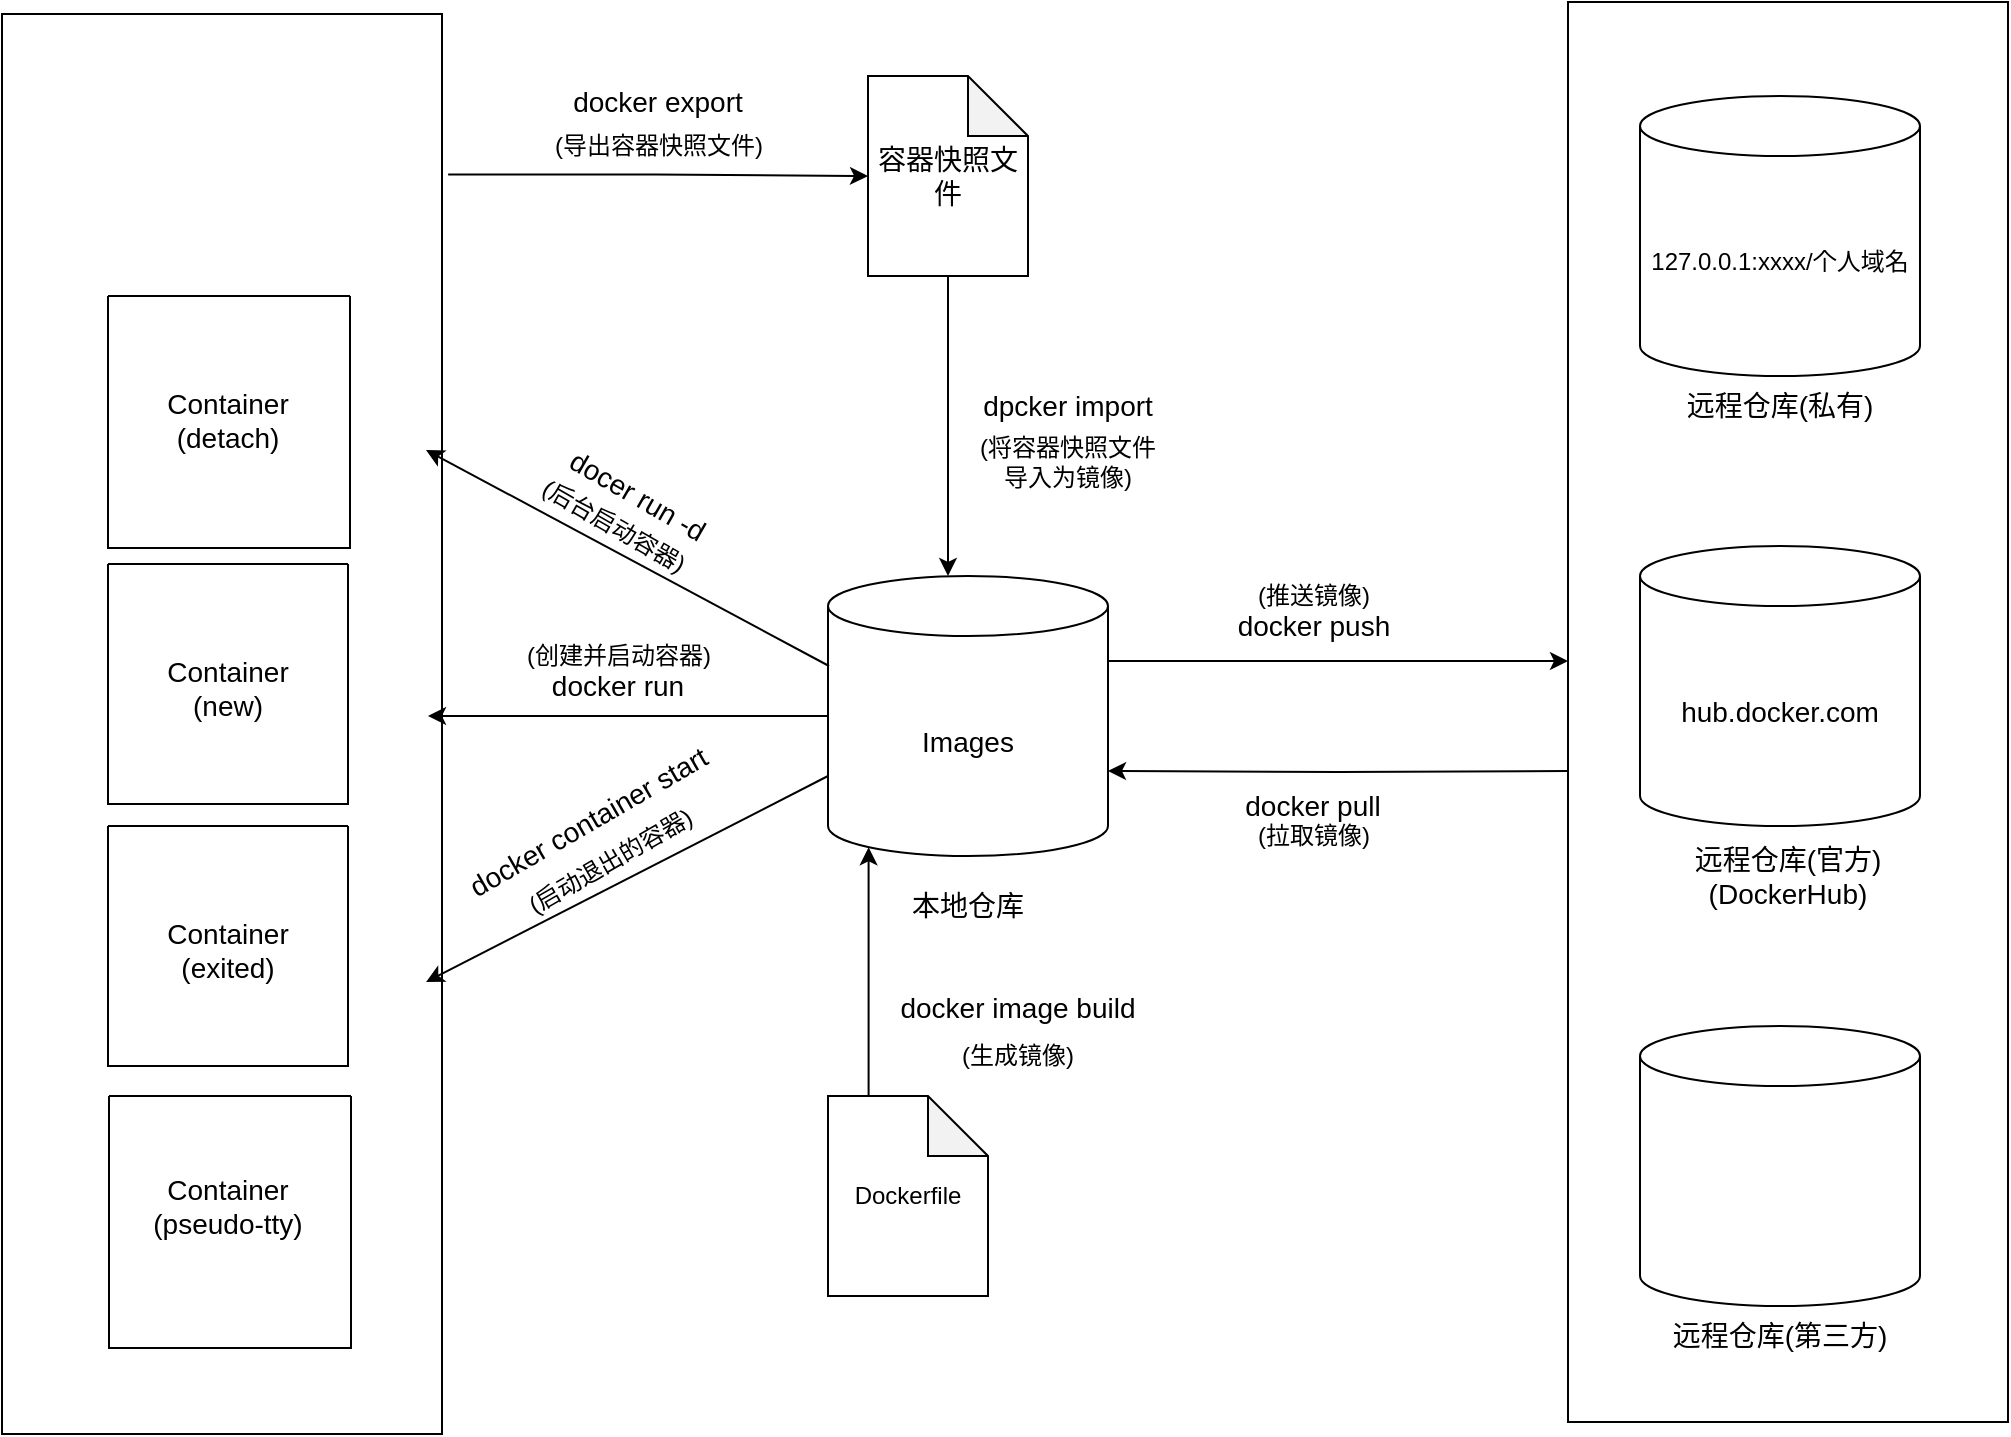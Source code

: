 <mxfile version="24.2.5" type="github">
  <diagram name="第 1 页" id="G36y-n_s_inngZZLfQaa">
    <mxGraphModel dx="2045" dy="774" grid="1" gridSize="10" guides="1" tooltips="1" connect="1" arrows="1" fold="1" page="1" pageScale="1" pageWidth="827" pageHeight="1169" math="0" shadow="0">
      <root>
        <mxCell id="0" />
        <mxCell id="1" parent="0" />
        <mxCell id="rycqD75MoV5-pm7j_D73-36" style="edgeStyle=orthogonalEdgeStyle;rounded=0;orthogonalLoop=1;jettySize=auto;html=1;exitX=0;exitY=0.5;exitDx=0;exitDy=0;exitPerimeter=0;entryX=1;entryY=0.5;entryDx=0;entryDy=0;" edge="1" parent="1" source="rycqD75MoV5-pm7j_D73-11">
          <mxGeometry relative="1" as="geometry">
            <mxPoint x="-200" y="810" as="targetPoint" />
          </mxGeometry>
        </mxCell>
        <mxCell id="rycqD75MoV5-pm7j_D73-11" value="&lt;span style=&quot;font-size: 14px;&quot;&gt;Images&lt;/span&gt;" style="shape=cylinder3;whiteSpace=wrap;html=1;boundedLbl=1;backgroundOutline=1;size=15;" vertex="1" parent="1">
          <mxGeometry y="740" width="140" height="140" as="geometry" />
        </mxCell>
        <mxCell id="rycqD75MoV5-pm7j_D73-12" value="&lt;font style=&quot;font-size: 14px;&quot;&gt;本地仓库&lt;/font&gt;" style="text;html=1;align=center;verticalAlign=middle;whiteSpace=wrap;rounded=0;" vertex="1" parent="1">
          <mxGeometry x="40" y="890" width="60" height="30" as="geometry" />
        </mxCell>
        <mxCell id="rycqD75MoV5-pm7j_D73-13" style="edgeStyle=orthogonalEdgeStyle;rounded=0;orthogonalLoop=1;jettySize=auto;html=1;exitX=1;exitY=0;exitDx=0;exitDy=42.5;exitPerimeter=0;entryX=0;entryY=0;entryDx=0;entryDy=42.5;entryPerimeter=0;" edge="1" parent="1" source="rycqD75MoV5-pm7j_D73-11">
          <mxGeometry relative="1" as="geometry">
            <mxPoint x="370" y="782.5" as="targetPoint" />
          </mxGeometry>
        </mxCell>
        <mxCell id="rycqD75MoV5-pm7j_D73-14" style="edgeStyle=orthogonalEdgeStyle;rounded=0;orthogonalLoop=1;jettySize=auto;html=1;exitX=0;exitY=0;exitDx=0;exitDy=97.5;exitPerimeter=0;entryX=1;entryY=0;entryDx=0;entryDy=97.5;entryPerimeter=0;" edge="1" parent="1" target="rycqD75MoV5-pm7j_D73-11">
          <mxGeometry relative="1" as="geometry">
            <mxPoint x="370" y="837.5" as="sourcePoint" />
          </mxGeometry>
        </mxCell>
        <mxCell id="rycqD75MoV5-pm7j_D73-15" value="&lt;font style=&quot;font-size: 14px;&quot;&gt;docker push&lt;/font&gt;" style="text;html=1;align=center;verticalAlign=middle;whiteSpace=wrap;rounded=0;" vertex="1" parent="1">
          <mxGeometry x="197.5" y="750" width="90" height="30" as="geometry" />
        </mxCell>
        <mxCell id="rycqD75MoV5-pm7j_D73-16" value="&lt;font style=&quot;font-size: 14px;&quot;&gt;docker pull&lt;/font&gt;" style="text;html=1;align=center;verticalAlign=middle;whiteSpace=wrap;rounded=0;" vertex="1" parent="1">
          <mxGeometry x="195" y="840" width="95" height="30" as="geometry" />
        </mxCell>
        <mxCell id="rycqD75MoV5-pm7j_D73-37" value="&lt;font style=&quot;font-size: 14px;&quot;&gt;docker run&lt;/font&gt;" style="text;html=1;align=center;verticalAlign=middle;whiteSpace=wrap;rounded=0;" vertex="1" parent="1">
          <mxGeometry x="-140" y="780" width="70" height="30" as="geometry" />
        </mxCell>
        <mxCell id="rycqD75MoV5-pm7j_D73-38" value="(推送镜像)" style="text;html=1;align=center;verticalAlign=middle;whiteSpace=wrap;rounded=0;" vertex="1" parent="1">
          <mxGeometry x="212.5" y="735" width="60" height="30" as="geometry" />
        </mxCell>
        <mxCell id="rycqD75MoV5-pm7j_D73-39" value="(拉取镜像)" style="text;html=1;align=center;verticalAlign=middle;whiteSpace=wrap;rounded=0;" vertex="1" parent="1">
          <mxGeometry x="213" y="855" width="60" height="30" as="geometry" />
        </mxCell>
        <mxCell id="rycqD75MoV5-pm7j_D73-40" value="(创建并启动容器)" style="text;html=1;align=center;verticalAlign=middle;whiteSpace=wrap;rounded=0;" vertex="1" parent="1">
          <mxGeometry x="-152.5" y="765" width="95" height="30" as="geometry" />
        </mxCell>
        <mxCell id="rycqD75MoV5-pm7j_D73-65" value="" style="endArrow=classic;html=1;rounded=0;fontFamily=Helvetica;fontSize=12;fontColor=default;entryX=1;entryY=0.5;entryDx=0;entryDy=0;" edge="1" parent="1">
          <mxGeometry width="50" height="50" relative="1" as="geometry">
            <mxPoint x="0.5" y="785" as="sourcePoint" />
            <mxPoint x="-201" y="677" as="targetPoint" />
          </mxGeometry>
        </mxCell>
        <mxCell id="rycqD75MoV5-pm7j_D73-67" value="" style="endArrow=classic;html=1;rounded=0;fontFamily=Helvetica;fontSize=12;fontColor=default;entryX=1;entryY=0.5;entryDx=0;entryDy=0;" edge="1" parent="1">
          <mxGeometry width="50" height="50" relative="1" as="geometry">
            <mxPoint y="840" as="sourcePoint" />
            <mxPoint x="-201" y="943" as="targetPoint" />
          </mxGeometry>
        </mxCell>
        <mxCell id="rycqD75MoV5-pm7j_D73-68" value="&lt;font style=&quot;font-size: 14px;&quot;&gt;docker container start&lt;/font&gt;" style="text;html=1;align=center;verticalAlign=middle;whiteSpace=wrap;rounded=0;fontFamily=Helvetica;fontSize=12;fontColor=default;rotation=-30;" vertex="1" parent="1">
          <mxGeometry x="-190" y="840" width="140" height="45" as="geometry" />
        </mxCell>
        <mxCell id="rycqD75MoV5-pm7j_D73-69" value="(启动退出的容器)" style="text;html=1;align=center;verticalAlign=middle;whiteSpace=wrap;rounded=0;fontFamily=Helvetica;fontSize=12;fontColor=default;rotation=-30;" vertex="1" parent="1">
          <mxGeometry x="-160.5" y="868" width="103" height="30" as="geometry" />
        </mxCell>
        <mxCell id="rycqD75MoV5-pm7j_D73-71" value="&lt;font style=&quot;font-size: 14px;&quot;&gt;docer run -d&lt;/font&gt;" style="text;html=1;align=center;verticalAlign=middle;whiteSpace=wrap;rounded=0;fontFamily=Helvetica;fontSize=12;fontColor=default;rotation=30;" vertex="1" parent="1">
          <mxGeometry x="-140" y="685" width="90" height="30" as="geometry" />
        </mxCell>
        <mxCell id="rycqD75MoV5-pm7j_D73-72" value="(后台启动容器)" style="text;html=1;align=center;verticalAlign=middle;whiteSpace=wrap;rounded=0;fontFamily=Helvetica;fontSize=12;fontColor=default;rotation=30;" vertex="1" parent="1">
          <mxGeometry x="-152.5" y="700" width="90" height="30" as="geometry" />
        </mxCell>
        <mxCell id="rycqD75MoV5-pm7j_D73-74" value="" style="rounded=0;whiteSpace=wrap;html=1;align=left;verticalAlign=middle;spacingLeft=4;spacingRight=4;fontFamily=Helvetica;fontSize=12;fontColor=default;fillColor=none;gradientColor=none;" vertex="1" parent="1">
          <mxGeometry x="370" y="453" width="220" height="710" as="geometry" />
        </mxCell>
        <mxCell id="rycqD75MoV5-pm7j_D73-75" value="&lt;span style=&quot;font-size: 14px;&quot;&gt;hub.docker.com&lt;/span&gt;" style="shape=cylinder3;whiteSpace=wrap;html=1;boundedLbl=1;backgroundOutline=1;size=15;" vertex="1" parent="1">
          <mxGeometry x="406" y="725" width="140" height="140" as="geometry" />
        </mxCell>
        <mxCell id="rycqD75MoV5-pm7j_D73-76" value="&lt;font style=&quot;font-size: 14px;&quot;&gt;远程仓库(官方)&lt;/font&gt;&lt;div&gt;&lt;font style=&quot;font-size: 14px;&quot;&gt;(DockerHub&lt;/font&gt;&lt;span style=&quot;font-size: 14px; background-color: initial;&quot;&gt;)&lt;/span&gt;&lt;/div&gt;" style="text;html=1;align=center;verticalAlign=middle;whiteSpace=wrap;rounded=0;" vertex="1" parent="1">
          <mxGeometry x="430" y="875" width="100" height="30" as="geometry" />
        </mxCell>
        <mxCell id="rycqD75MoV5-pm7j_D73-77" value="" style="shape=cylinder3;whiteSpace=wrap;html=1;boundedLbl=1;backgroundOutline=1;size=15;" vertex="1" parent="1">
          <mxGeometry x="406" y="965" width="140" height="140" as="geometry" />
        </mxCell>
        <mxCell id="rycqD75MoV5-pm7j_D73-78" value="&lt;font style=&quot;font-size: 14px;&quot;&gt;远程仓库(第三方)&lt;/font&gt;" style="text;html=1;align=center;verticalAlign=middle;whiteSpace=wrap;rounded=0;" vertex="1" parent="1">
          <mxGeometry x="416" y="1105" width="120" height="30" as="geometry" />
        </mxCell>
        <mxCell id="rycqD75MoV5-pm7j_D73-79" value="127.0.0.1:xxxx/个人域名" style="shape=cylinder3;whiteSpace=wrap;html=1;boundedLbl=1;backgroundOutline=1;size=15;" vertex="1" parent="1">
          <mxGeometry x="406" y="500" width="140" height="140" as="geometry" />
        </mxCell>
        <mxCell id="rycqD75MoV5-pm7j_D73-80" value="&lt;font style=&quot;font-size: 14px;&quot;&gt;远程仓库(私有)&lt;/font&gt;" style="text;html=1;align=center;verticalAlign=middle;whiteSpace=wrap;rounded=0;" vertex="1" parent="1">
          <mxGeometry x="426" y="640" width="100" height="30" as="geometry" />
        </mxCell>
        <mxCell id="rycqD75MoV5-pm7j_D73-82" value="" style="rounded=0;whiteSpace=wrap;html=1;align=left;verticalAlign=middle;spacingLeft=4;spacingRight=4;fontFamily=Helvetica;fontSize=12;fontColor=default;fillColor=none;gradientColor=none;" vertex="1" parent="1">
          <mxGeometry x="-413" y="459" width="220" height="710" as="geometry" />
        </mxCell>
        <mxCell id="rycqD75MoV5-pm7j_D73-95" value="" style="swimlane;startSize=0;align=left;verticalAlign=middle;spacingLeft=4;spacingRight=4;fontFamily=Helvetica;fontSize=12;fontColor=default;fillColor=none;gradientColor=none;" vertex="1" parent="1">
          <mxGeometry x="-360" y="734" width="120" height="120" as="geometry">
            <mxRectangle x="-400" y="710" width="50" height="40" as="alternateBounds" />
          </mxGeometry>
        </mxCell>
        <mxCell id="rycqD75MoV5-pm7j_D73-96" value="&lt;font style=&quot;font-size: 14px;&quot;&gt;Container&lt;/font&gt;&lt;div&gt;&lt;font style=&quot;font-size: 14px;&quot;&gt;(new)&lt;/font&gt;&lt;/div&gt;" style="text;html=1;align=center;verticalAlign=middle;whiteSpace=wrap;rounded=0;fontFamily=Helvetica;fontSize=12;fontColor=default;" vertex="1" parent="rycqD75MoV5-pm7j_D73-95">
          <mxGeometry x="30" y="47" width="60" height="30" as="geometry" />
        </mxCell>
        <mxCell id="rycqD75MoV5-pm7j_D73-97" value="" style="swimlane;startSize=0;align=left;verticalAlign=middle;spacingLeft=4;spacingRight=4;fontFamily=Helvetica;fontSize=12;fontColor=default;fillColor=none;gradientColor=none;" vertex="1" parent="1">
          <mxGeometry x="-360" y="865" width="120" height="120" as="geometry">
            <mxRectangle x="-400" y="710" width="50" height="40" as="alternateBounds" />
          </mxGeometry>
        </mxCell>
        <mxCell id="rycqD75MoV5-pm7j_D73-98" value="&lt;font style=&quot;font-size: 14px;&quot;&gt;Container&lt;/font&gt;&lt;div&gt;&lt;font style=&quot;font-size: 14px;&quot;&gt;(exited)&lt;/font&gt;&lt;/div&gt;" style="text;html=1;align=center;verticalAlign=middle;whiteSpace=wrap;rounded=0;fontFamily=Helvetica;fontSize=12;fontColor=default;" vertex="1" parent="rycqD75MoV5-pm7j_D73-97">
          <mxGeometry x="30" y="47" width="60" height="30" as="geometry" />
        </mxCell>
        <mxCell id="rycqD75MoV5-pm7j_D73-99" value="" style="swimlane;startSize=0;align=left;verticalAlign=middle;spacingLeft=4;spacingRight=4;fontFamily=Helvetica;fontSize=12;fontColor=default;fillColor=none;gradientColor=none;" vertex="1" parent="1">
          <mxGeometry x="-360" y="600" width="121" height="126" as="geometry">
            <mxRectangle x="-400" y="710" width="50" height="40" as="alternateBounds" />
          </mxGeometry>
        </mxCell>
        <mxCell id="rycqD75MoV5-pm7j_D73-100" value="&lt;font style=&quot;font-size: 14px;&quot;&gt;Container&lt;/font&gt;&lt;div&gt;&lt;font style=&quot;font-size: 14px;&quot;&gt;(detach)&lt;/font&gt;&lt;/div&gt;" style="text;html=1;align=center;verticalAlign=middle;whiteSpace=wrap;rounded=0;fontFamily=Helvetica;fontSize=12;fontColor=default;" vertex="1" parent="rycqD75MoV5-pm7j_D73-99">
          <mxGeometry x="30" y="47" width="60" height="30" as="geometry" />
        </mxCell>
        <mxCell id="rycqD75MoV5-pm7j_D73-101" value="" style="swimlane;startSize=0;align=left;verticalAlign=middle;spacingLeft=4;spacingRight=4;fontFamily=Helvetica;fontSize=12;fontColor=default;fillColor=none;gradientColor=none;" vertex="1" parent="1">
          <mxGeometry x="-359.5" y="1000" width="121" height="126" as="geometry">
            <mxRectangle x="-400" y="710" width="50" height="40" as="alternateBounds" />
          </mxGeometry>
        </mxCell>
        <mxCell id="rycqD75MoV5-pm7j_D73-102" value="&lt;font style=&quot;font-size: 14px;&quot;&gt;Container&lt;/font&gt;&lt;div&gt;&lt;font style=&quot;font-size: 14px;&quot;&gt;(pseudo-tty)&lt;/font&gt;&lt;/div&gt;" style="text;html=1;align=center;verticalAlign=middle;whiteSpace=wrap;rounded=0;fontFamily=Helvetica;fontSize=12;fontColor=default;" vertex="1" parent="rycqD75MoV5-pm7j_D73-101">
          <mxGeometry x="19.5" y="40" width="80" height="30" as="geometry" />
        </mxCell>
        <mxCell id="rycqD75MoV5-pm7j_D73-107" value="&lt;font style=&quot;font-size: 14px;&quot;&gt;docker export&lt;/font&gt;" style="text;html=1;align=center;verticalAlign=middle;whiteSpace=wrap;rounded=0;fontFamily=Helvetica;fontSize=12;fontColor=default;rotation=0;" vertex="1" parent="1">
          <mxGeometry x="-130" y="490" width="90" height="25" as="geometry" />
        </mxCell>
        <mxCell id="rycqD75MoV5-pm7j_D73-108" value="&lt;font style=&quot;font-size: 14px;&quot;&gt;dpcker import&lt;/font&gt;" style="text;html=1;align=center;verticalAlign=middle;whiteSpace=wrap;rounded=0;fontFamily=Helvetica;fontSize=12;fontColor=default;rotation=0;" vertex="1" parent="1">
          <mxGeometry x="70.0" y="640" width="100" height="30" as="geometry" />
        </mxCell>
        <mxCell id="rycqD75MoV5-pm7j_D73-116" style="edgeStyle=orthogonalEdgeStyle;rounded=0;orthogonalLoop=1;jettySize=auto;html=1;exitX=0.5;exitY=1;exitDx=0;exitDy=0;exitPerimeter=0;fontFamily=Helvetica;fontSize=12;fontColor=default;" edge="1" parent="1" source="rycqD75MoV5-pm7j_D73-113" target="rycqD75MoV5-pm7j_D73-11">
          <mxGeometry relative="1" as="geometry">
            <Array as="points">
              <mxPoint x="60" y="700" />
              <mxPoint x="60" y="700" />
            </Array>
          </mxGeometry>
        </mxCell>
        <mxCell id="rycqD75MoV5-pm7j_D73-113" value="&lt;font style=&quot;font-size: 14px;&quot;&gt;容器快照文件&lt;/font&gt;" style="shape=note;whiteSpace=wrap;html=1;backgroundOutline=1;darkOpacity=0.05;align=center;verticalAlign=middle;spacingLeft=4;spacingRight=4;fontFamily=Helvetica;fontSize=12;fontColor=default;fillColor=none;gradientColor=none;" vertex="1" parent="1">
          <mxGeometry x="20" y="490" width="80" height="100" as="geometry" />
        </mxCell>
        <mxCell id="rycqD75MoV5-pm7j_D73-115" style="edgeStyle=orthogonalEdgeStyle;rounded=0;orthogonalLoop=1;jettySize=auto;html=1;exitX=1.014;exitY=0.113;exitDx=0;exitDy=0;exitPerimeter=0;entryX=0;entryY=0.5;entryDx=0;entryDy=0;entryPerimeter=0;fontFamily=Helvetica;fontSize=12;fontColor=default;" edge="1" parent="1" source="rycqD75MoV5-pm7j_D73-82" target="rycqD75MoV5-pm7j_D73-113">
          <mxGeometry relative="1" as="geometry" />
        </mxCell>
        <mxCell id="rycqD75MoV5-pm7j_D73-117" value="(导出容器快照文件)" style="text;html=1;align=center;verticalAlign=middle;whiteSpace=wrap;rounded=0;fontFamily=Helvetica;fontSize=12;fontColor=default;" vertex="1" parent="1">
          <mxGeometry x="-142.5" y="510" width="115" height="30" as="geometry" />
        </mxCell>
        <mxCell id="rycqD75MoV5-pm7j_D73-118" value="(将容器快照文件导入为镜像)" style="text;html=1;align=center;verticalAlign=middle;whiteSpace=wrap;rounded=0;fontFamily=Helvetica;fontSize=12;fontColor=default;" vertex="1" parent="1">
          <mxGeometry x="70" y="670" width="100" height="25" as="geometry" />
        </mxCell>
        <mxCell id="rycqD75MoV5-pm7j_D73-121" value="Dockerfile" style="shape=note;whiteSpace=wrap;html=1;backgroundOutline=1;darkOpacity=0.05;align=center;verticalAlign=middle;spacingLeft=4;spacingRight=4;fontFamily=Helvetica;fontSize=12;fontColor=default;fillColor=none;gradientColor=none;" vertex="1" parent="1">
          <mxGeometry y="1000" width="80" height="100" as="geometry" />
        </mxCell>
        <mxCell id="rycqD75MoV5-pm7j_D73-122" style="edgeStyle=orthogonalEdgeStyle;rounded=0;orthogonalLoop=1;jettySize=auto;html=1;exitX=0;exitY=0;exitDx=25;exitDy=0;exitPerimeter=0;entryX=0.145;entryY=1;entryDx=0;entryDy=-4.35;entryPerimeter=0;fontFamily=Helvetica;fontSize=12;fontColor=default;" edge="1" parent="1" source="rycqD75MoV5-pm7j_D73-121" target="rycqD75MoV5-pm7j_D73-11">
          <mxGeometry relative="1" as="geometry">
            <Array as="points">
              <mxPoint x="20" y="1000" />
            </Array>
          </mxGeometry>
        </mxCell>
        <mxCell id="rycqD75MoV5-pm7j_D73-124" value="&lt;font style=&quot;font-size: 14px;&quot;&gt;docker image build&lt;/font&gt;" style="text;html=1;align=center;verticalAlign=middle;whiteSpace=wrap;rounded=0;fontFamily=Helvetica;fontSize=12;fontColor=default;" vertex="1" parent="1">
          <mxGeometry x="30" y="942" width="130" height="28" as="geometry" />
        </mxCell>
        <mxCell id="rycqD75MoV5-pm7j_D73-125" value="(生成镜像)" style="text;html=1;align=center;verticalAlign=middle;whiteSpace=wrap;rounded=0;fontFamily=Helvetica;fontSize=12;fontColor=default;" vertex="1" parent="1">
          <mxGeometry x="65" y="965" width="60" height="30" as="geometry" />
        </mxCell>
      </root>
    </mxGraphModel>
  </diagram>
</mxfile>
